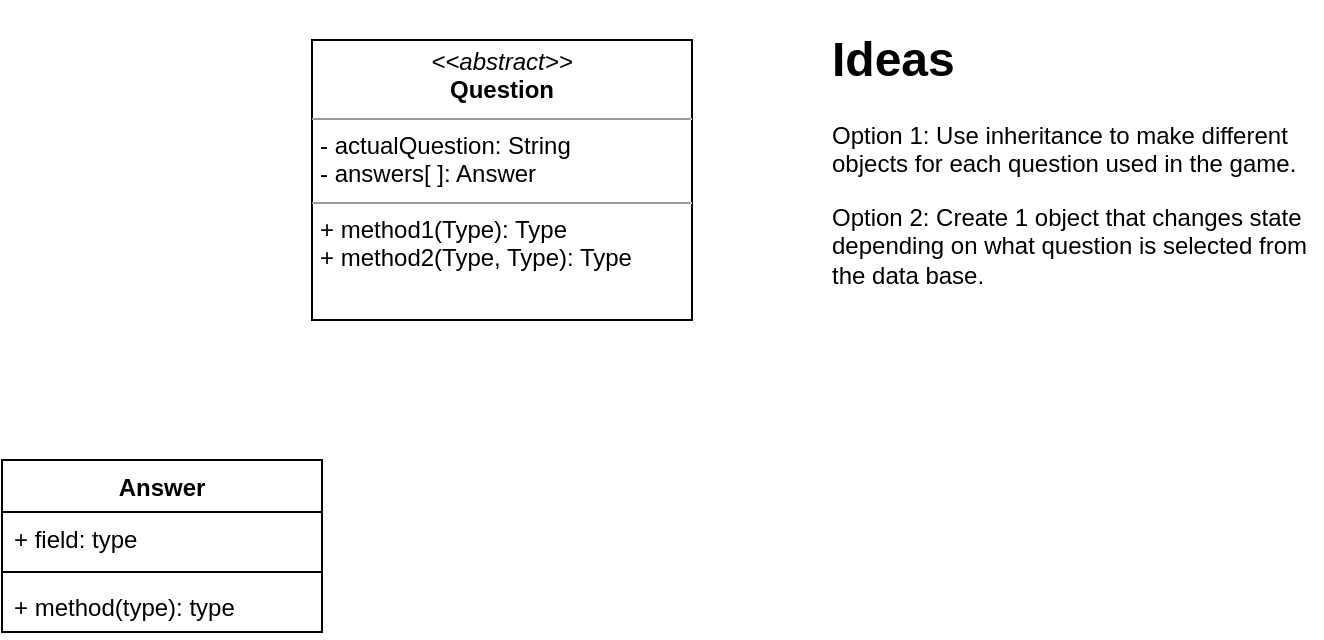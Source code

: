 <mxfile version="14.6.12" type="github">
  <diagram id="Pd45zTgIiPJOIhHkDbHc" name="Page-1">
    <mxGraphModel dx="782" dy="469" grid="1" gridSize="10" guides="1" tooltips="1" connect="1" arrows="1" fold="1" page="1" pageScale="1" pageWidth="850" pageHeight="1100" math="0" shadow="0">
      <root>
        <mxCell id="0" />
        <mxCell id="1" parent="0" />
        <mxCell id="tP966JpH3kfbYzCs0NpI-5" value="Answer" style="swimlane;fontStyle=1;align=center;verticalAlign=top;childLayout=stackLayout;horizontal=1;startSize=26;horizontalStack=0;resizeParent=1;resizeParentMax=0;resizeLast=0;collapsible=1;marginBottom=0;" parent="1" vertex="1">
          <mxGeometry x="80" y="280" width="160" height="86" as="geometry" />
        </mxCell>
        <mxCell id="tP966JpH3kfbYzCs0NpI-6" value="+ field: type" style="text;strokeColor=none;fillColor=none;align=left;verticalAlign=top;spacingLeft=4;spacingRight=4;overflow=hidden;rotatable=0;points=[[0,0.5],[1,0.5]];portConstraint=eastwest;" parent="tP966JpH3kfbYzCs0NpI-5" vertex="1">
          <mxGeometry y="26" width="160" height="26" as="geometry" />
        </mxCell>
        <mxCell id="tP966JpH3kfbYzCs0NpI-7" value="" style="line;strokeWidth=1;fillColor=none;align=left;verticalAlign=middle;spacingTop=-1;spacingLeft=3;spacingRight=3;rotatable=0;labelPosition=right;points=[];portConstraint=eastwest;" parent="tP966JpH3kfbYzCs0NpI-5" vertex="1">
          <mxGeometry y="52" width="160" height="8" as="geometry" />
        </mxCell>
        <mxCell id="tP966JpH3kfbYzCs0NpI-8" value="+ method(type): type" style="text;strokeColor=none;fillColor=none;align=left;verticalAlign=top;spacingLeft=4;spacingRight=4;overflow=hidden;rotatable=0;points=[[0,0.5],[1,0.5]];portConstraint=eastwest;" parent="tP966JpH3kfbYzCs0NpI-5" vertex="1">
          <mxGeometry y="60" width="160" height="26" as="geometry" />
        </mxCell>
        <mxCell id="4KcmmO-kA-060Vbt9RvE-1" value="&lt;p style=&quot;margin: 0px ; margin-top: 4px ; text-align: center&quot;&gt;&lt;i&gt;&amp;lt;&amp;lt;abstract&amp;gt;&amp;gt;&lt;/i&gt;&lt;br&gt;&lt;b&gt;Question&lt;/b&gt;&lt;/p&gt;&lt;hr size=&quot;1&quot;&gt;&lt;p style=&quot;margin: 0px ; margin-left: 4px&quot;&gt;- actualQuestion: String&lt;br&gt;- answers[ ]: Answer&lt;/p&gt;&lt;hr size=&quot;1&quot;&gt;&lt;p style=&quot;margin: 0px ; margin-left: 4px&quot;&gt;+ method1(Type): Type&lt;br&gt;+ method2(Type, Type): Type&lt;/p&gt;" style="verticalAlign=top;align=left;overflow=fill;fontSize=12;fontFamily=Helvetica;html=1;" parent="1" vertex="1">
          <mxGeometry x="235" y="70" width="190" height="140" as="geometry" />
        </mxCell>
        <mxCell id="R35mUs75iqf4z4gWJVU_-1" value="&lt;h1&gt;Ideas&lt;/h1&gt;&lt;p&gt;Option 1: Use inheritance to make different objects for each question used in the game.&lt;/p&gt;&lt;p&gt;Option 2: Create 1 object that changes state depending on what question is selected from the data base.&lt;/p&gt;" style="text;html=1;strokeColor=none;fillColor=none;spacing=5;spacingTop=-20;whiteSpace=wrap;overflow=hidden;rounded=0;" vertex="1" parent="1">
          <mxGeometry x="490" y="60" width="250" height="210" as="geometry" />
        </mxCell>
      </root>
    </mxGraphModel>
  </diagram>
</mxfile>

